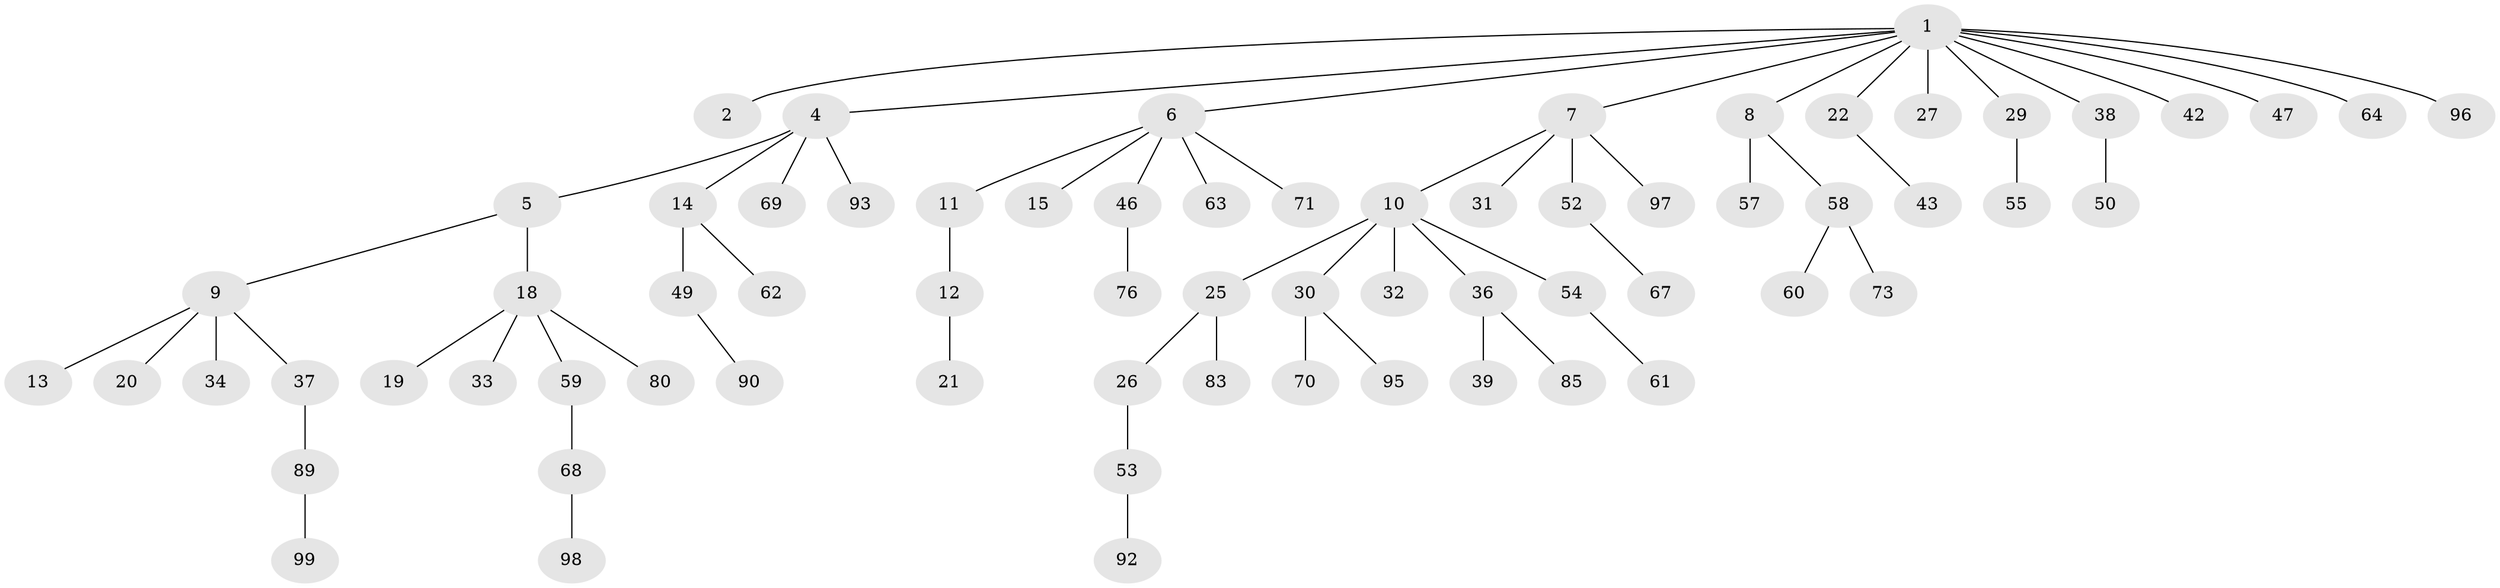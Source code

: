 // original degree distribution, {9: 0.010101010101010102, 2: 0.3333333333333333, 6: 0.030303030303030304, 5: 0.020202020202020204, 4: 0.050505050505050504, 3: 0.09090909090909091, 1: 0.46464646464646464}
// Generated by graph-tools (version 1.1) at 2025/11/02/27/25 16:11:26]
// undirected, 69 vertices, 68 edges
graph export_dot {
graph [start="1"]
  node [color=gray90,style=filled];
  1 [super="+3"];
  2 [super="+44"];
  4 [super="+24"];
  5 [super="+16"];
  6 [super="+23"];
  7 [super="+79"];
  8 [super="+45"];
  9 [super="+28"];
  10 [super="+17"];
  11;
  12;
  13 [super="+65"];
  14;
  15;
  18 [super="+41"];
  19 [super="+56"];
  20 [super="+35"];
  21;
  22;
  25;
  26 [super="+48"];
  27;
  29 [super="+40"];
  30 [super="+51"];
  31;
  32;
  33;
  34 [super="+81"];
  36;
  37;
  38 [super="+84"];
  39 [super="+94"];
  42;
  43 [super="+72"];
  46;
  47 [super="+86"];
  49 [super="+91"];
  50 [super="+88"];
  52;
  53;
  54 [super="+66"];
  55;
  57 [super="+75"];
  58 [super="+78"];
  59;
  60;
  61;
  62;
  63;
  64;
  67 [super="+77"];
  68 [super="+74"];
  69;
  70;
  71;
  73;
  76 [super="+82"];
  80;
  83 [super="+87"];
  85;
  89;
  90;
  92;
  93;
  95;
  96;
  97;
  98;
  99;
  1 -- 2;
  1 -- 7;
  1 -- 8;
  1 -- 22;
  1 -- 29;
  1 -- 42;
  1 -- 47;
  1 -- 64;
  1 -- 96;
  1 -- 4;
  1 -- 38;
  1 -- 6;
  1 -- 27;
  4 -- 5;
  4 -- 14;
  4 -- 69;
  4 -- 93;
  5 -- 9;
  5 -- 18;
  6 -- 11;
  6 -- 15;
  6 -- 46;
  6 -- 63;
  6 -- 71;
  7 -- 10;
  7 -- 31;
  7 -- 52;
  7 -- 97;
  8 -- 57;
  8 -- 58;
  9 -- 13;
  9 -- 20;
  9 -- 34;
  9 -- 37;
  10 -- 25;
  10 -- 30;
  10 -- 36;
  10 -- 54;
  10 -- 32;
  11 -- 12;
  12 -- 21;
  14 -- 49;
  14 -- 62;
  18 -- 19;
  18 -- 33;
  18 -- 80;
  18 -- 59;
  22 -- 43;
  25 -- 26;
  25 -- 83;
  26 -- 53;
  29 -- 55;
  30 -- 95;
  30 -- 70;
  36 -- 39;
  36 -- 85;
  37 -- 89;
  38 -- 50;
  46 -- 76;
  49 -- 90;
  52 -- 67;
  53 -- 92;
  54 -- 61;
  58 -- 60;
  58 -- 73;
  59 -- 68;
  68 -- 98;
  89 -- 99;
}
